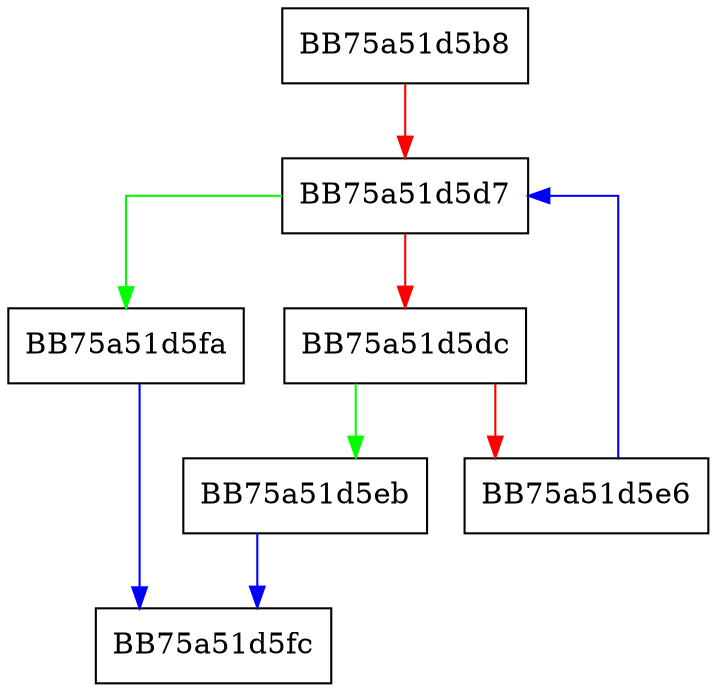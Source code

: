 digraph FindInStreamBindingPair {
  node [shape="box"];
  graph [splines=ortho];
  BB75a51d5b8 -> BB75a51d5d7 [color="red"];
  BB75a51d5d7 -> BB75a51d5fa [color="green"];
  BB75a51d5d7 -> BB75a51d5dc [color="red"];
  BB75a51d5dc -> BB75a51d5eb [color="green"];
  BB75a51d5dc -> BB75a51d5e6 [color="red"];
  BB75a51d5e6 -> BB75a51d5d7 [color="blue"];
  BB75a51d5eb -> BB75a51d5fc [color="blue"];
  BB75a51d5fa -> BB75a51d5fc [color="blue"];
}